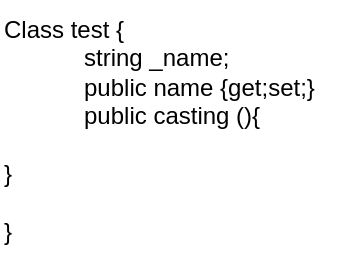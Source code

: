 <mxfile>
    <diagram id="Hz8LUMXwaa7YB9RgcSMD" name="Page-1">
        <mxGraphModel dx="497" dy="228" grid="1" gridSize="10" guides="1" tooltips="1" connect="1" arrows="1" fold="1" page="1" pageScale="1" pageWidth="1600" pageHeight="900" math="0" shadow="0">
            <root>
                <mxCell id="0"/>
                <mxCell id="1" parent="0"/>
                <mxCell id="22" value="Class test {&lt;br&gt;&lt;blockquote style=&quot;margin: 0 0 0 40px; border: none; padding: 0px;&quot;&gt;string _name;&lt;br&gt;public name {get;set;}&lt;br&gt;public casting (){&lt;/blockquote&gt;&lt;br&gt;}&lt;br&gt;&lt;br&gt;}" style="text;html=1;align=left;verticalAlign=middle;resizable=0;points=[];autosize=1;strokeColor=none;fillColor=none;" vertex="1" parent="1">
                    <mxGeometry x="310" y="148" width="180" height="130" as="geometry"/>
                </mxCell>
            </root>
        </mxGraphModel>
    </diagram>
</mxfile>